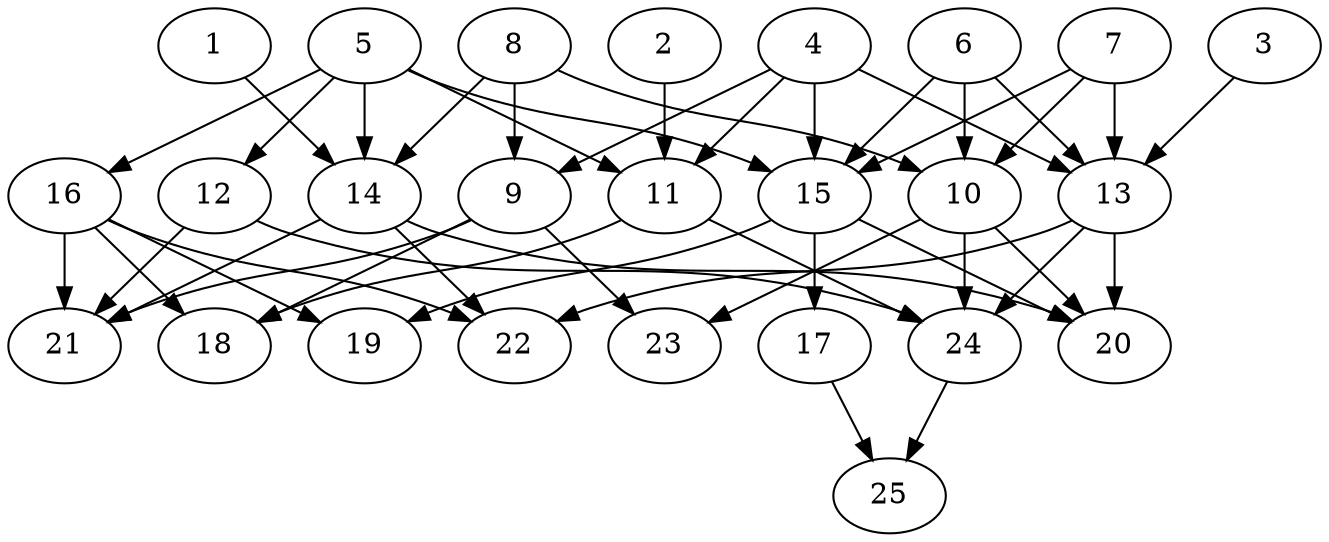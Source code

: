 // DAG automatically generated by daggen at Thu Oct  3 14:00:40 2019
// ./daggen --dot -n 25 --ccr 0.4 --fat 0.7 --regular 0.9 --density 0.5 --mindata 5242880 --maxdata 52428800 
digraph G {
  1 [size="24481280", alpha="0.11", expect_size="9792512"] 
  1 -> 14 [size ="9792512"]
  2 [size="49909760", alpha="0.08", expect_size="19963904"] 
  2 -> 11 [size ="19963904"]
  3 [size="107983360", alpha="0.04", expect_size="43193344"] 
  3 -> 13 [size ="43193344"]
  4 [size="96000000", alpha="0.01", expect_size="38400000"] 
  4 -> 9 [size ="38400000"]
  4 -> 11 [size ="38400000"]
  4 -> 13 [size ="38400000"]
  4 -> 15 [size ="38400000"]
  5 [size="32796160", alpha="0.16", expect_size="13118464"] 
  5 -> 11 [size ="13118464"]
  5 -> 12 [size ="13118464"]
  5 -> 14 [size ="13118464"]
  5 -> 15 [size ="13118464"]
  5 -> 16 [size ="13118464"]
  6 [size="44797440", alpha="0.17", expect_size="17918976"] 
  6 -> 10 [size ="17918976"]
  6 -> 13 [size ="17918976"]
  6 -> 15 [size ="17918976"]
  7 [size="101406720", alpha="0.19", expect_size="40562688"] 
  7 -> 10 [size ="40562688"]
  7 -> 13 [size ="40562688"]
  7 -> 15 [size ="40562688"]
  8 [size="79214080", alpha="0.03", expect_size="31685632"] 
  8 -> 9 [size ="31685632"]
  8 -> 10 [size ="31685632"]
  8 -> 14 [size ="31685632"]
  9 [size="98293760", alpha="0.12", expect_size="39317504"] 
  9 -> 18 [size ="39317504"]
  9 -> 21 [size ="39317504"]
  9 -> 23 [size ="39317504"]
  10 [size="121553920", alpha="0.16", expect_size="48621568"] 
  10 -> 20 [size ="48621568"]
  10 -> 23 [size ="48621568"]
  10 -> 24 [size ="48621568"]
  11 [size="102773760", alpha="0.03", expect_size="41109504"] 
  11 -> 18 [size ="41109504"]
  11 -> 24 [size ="41109504"]
  12 [size="48028160", alpha="0.18", expect_size="19211264"] 
  12 -> 21 [size ="19211264"]
  12 -> 24 [size ="19211264"]
  13 [size="95626240", alpha="0.18", expect_size="38250496"] 
  13 -> 20 [size ="38250496"]
  13 -> 22 [size ="38250496"]
  13 -> 24 [size ="38250496"]
  14 [size="121751040", alpha="0.11", expect_size="48700416"] 
  14 -> 20 [size ="48700416"]
  14 -> 21 [size ="48700416"]
  14 -> 22 [size ="48700416"]
  15 [size="129617920", alpha="0.18", expect_size="51847168"] 
  15 -> 17 [size ="51847168"]
  15 -> 19 [size ="51847168"]
  15 -> 20 [size ="51847168"]
  16 [size="107891200", alpha="0.08", expect_size="43156480"] 
  16 -> 18 [size ="43156480"]
  16 -> 19 [size ="43156480"]
  16 -> 21 [size ="43156480"]
  16 -> 22 [size ="43156480"]
  17 [size="92103680", alpha="0.02", expect_size="36841472"] 
  17 -> 25 [size ="36841472"]
  18 [size="84595200", alpha="0.12", expect_size="33838080"] 
  19 [size="104645120", alpha="0.03", expect_size="41858048"] 
  20 [size="54668800", alpha="0.15", expect_size="21867520"] 
  21 [size="29616640", alpha="0.10", expect_size="11846656"] 
  22 [size="47142400", alpha="0.11", expect_size="18856960"] 
  23 [size="33049600", alpha="0.08", expect_size="13219840"] 
  24 [size="23654400", alpha="0.19", expect_size="9461760"] 
  24 -> 25 [size ="9461760"]
  25 [size="89149440", alpha="0.14", expect_size="35659776"] 
}
